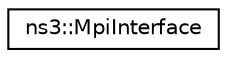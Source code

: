 digraph "Graphical Class Hierarchy"
{
 // LATEX_PDF_SIZE
  edge [fontname="Helvetica",fontsize="10",labelfontname="Helvetica",labelfontsize="10"];
  node [fontname="Helvetica",fontsize="10",shape=record];
  rankdir="LR";
  Node0 [label="ns3::MpiInterface",height=0.2,width=0.4,color="black", fillcolor="white", style="filled",URL="$classns3_1_1_mpi_interface.html",tooltip="Singleton used to interface to the communications infrastructure when running NS3 in parallel."];
}
